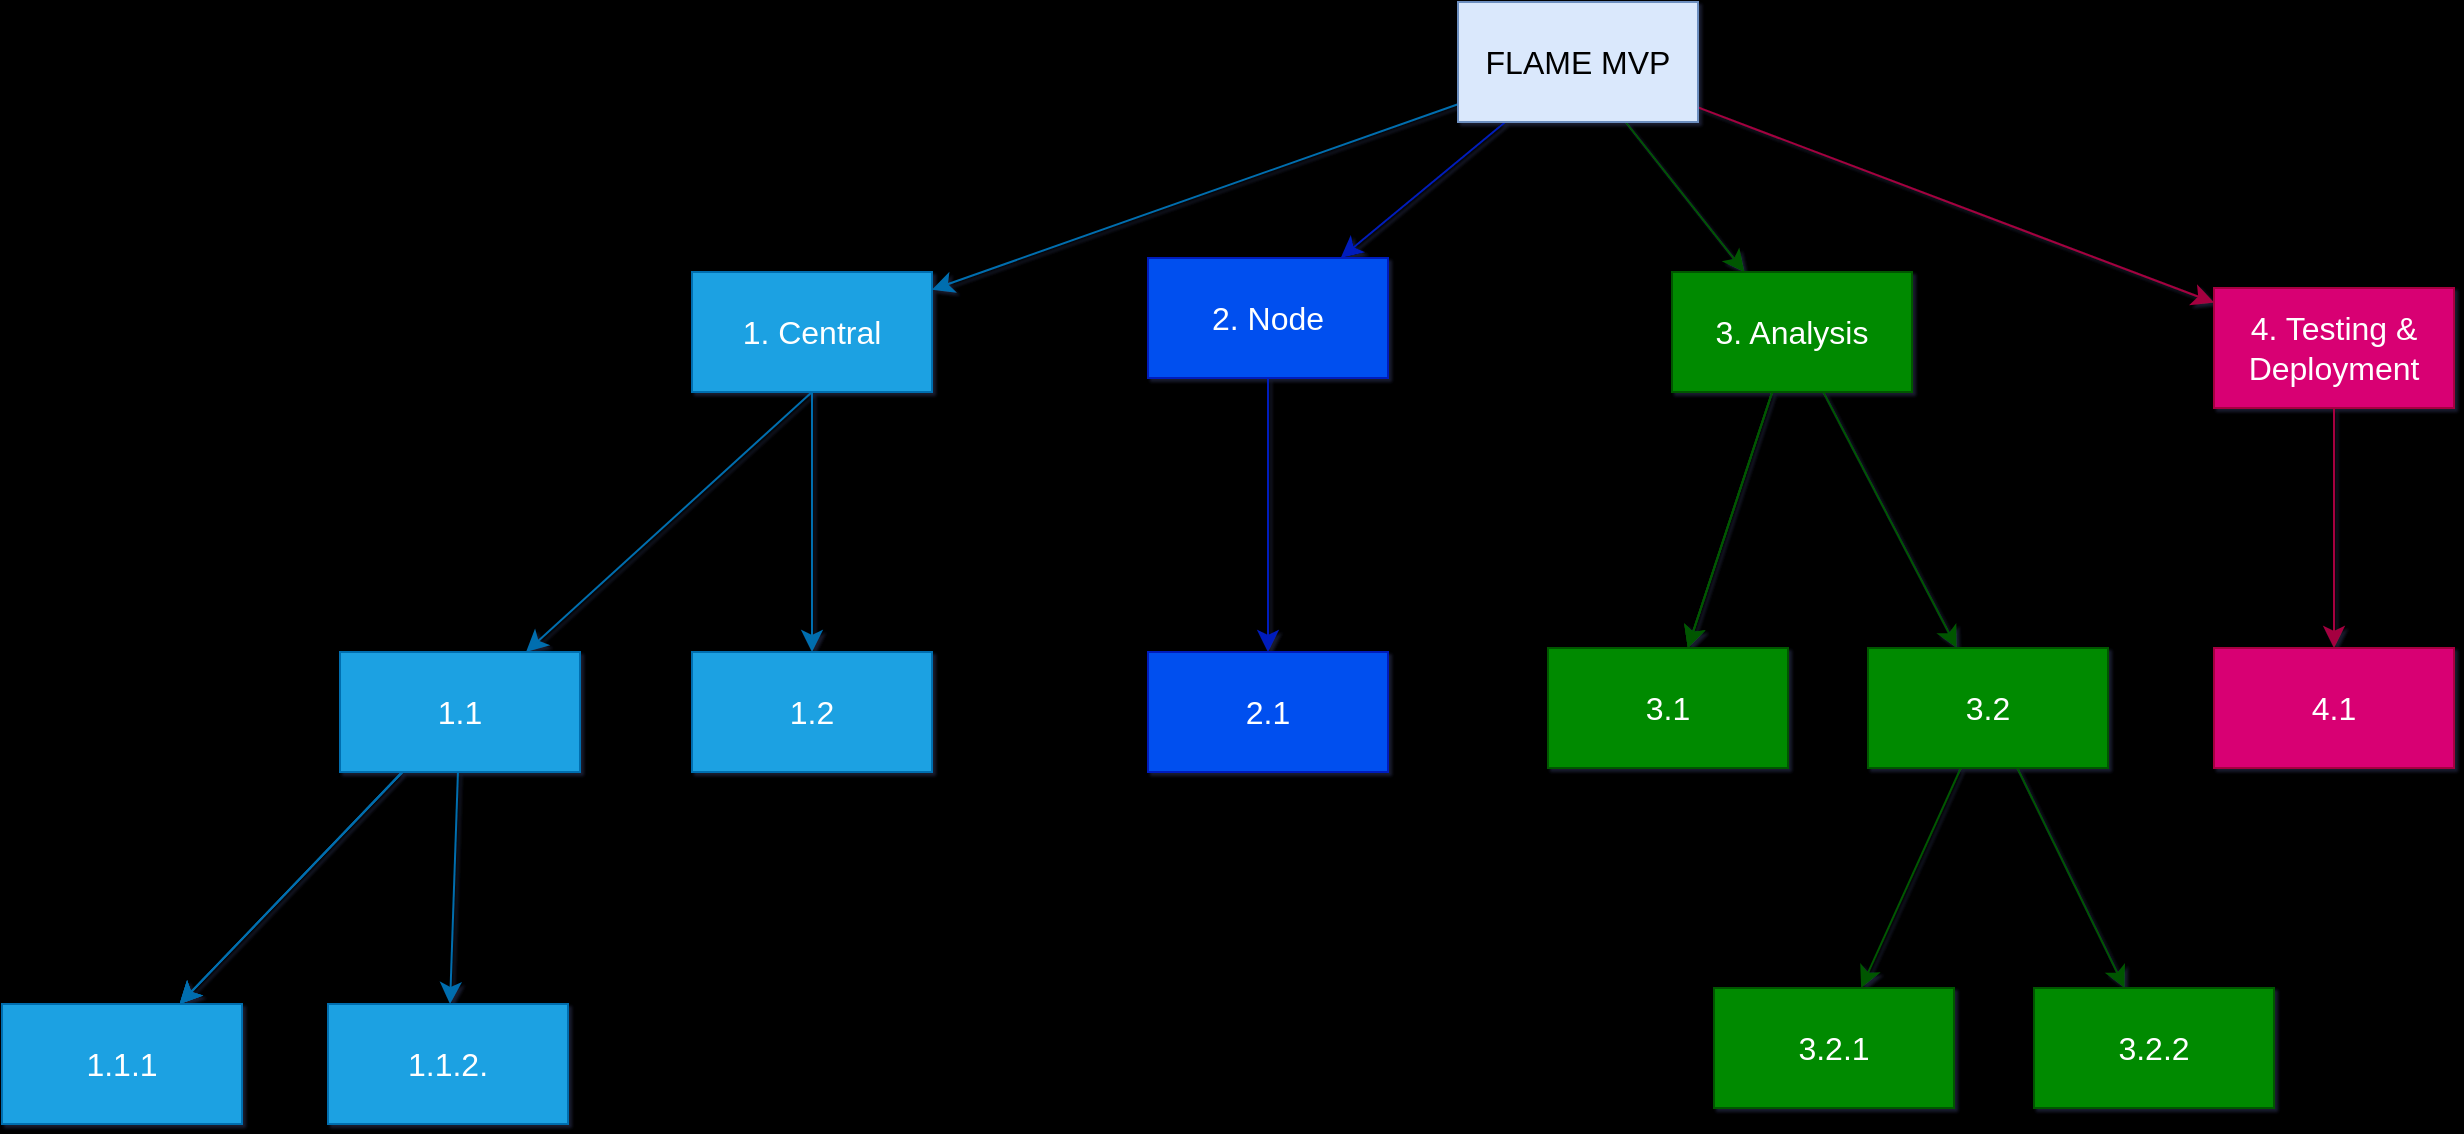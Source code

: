 <mxfile version="22.1.7" type="github">
  <diagram name="Seite-1" id="seM9K211Fq18FHVvWayW">
    <mxGraphModel dx="2042" dy="1271" grid="0" gridSize="10" guides="1" tooltips="1" connect="1" arrows="1" fold="1" page="0" pageScale="1" pageWidth="827" pageHeight="1169" background="#000000" math="0" shadow="1">
      <root>
        <mxCell id="0" />
        <mxCell id="1" parent="0" />
        <mxCell id="Tm_fkrOzm4iO2OovqsH9-3" value="" style="edgeStyle=none;curved=1;rounded=0;orthogonalLoop=1;jettySize=auto;html=1;fontSize=12;startSize=8;endSize=8;fillColor=#1ba1e2;strokeColor=#006EAF;" parent="1" source="Tm_fkrOzm4iO2OovqsH9-1" target="Tm_fkrOzm4iO2OovqsH9-2" edge="1">
          <mxGeometry relative="1" as="geometry" />
        </mxCell>
        <mxCell id="Tm_fkrOzm4iO2OovqsH9-5" value="" style="edgeStyle=none;curved=1;rounded=0;orthogonalLoop=1;jettySize=auto;html=1;fontSize=12;startSize=8;endSize=8;" parent="1" source="Tm_fkrOzm4iO2OovqsH9-1" target="Tm_fkrOzm4iO2OovqsH9-4" edge="1">
          <mxGeometry relative="1" as="geometry" />
        </mxCell>
        <mxCell id="Tm_fkrOzm4iO2OovqsH9-7" value="" style="edgeStyle=none;curved=1;rounded=0;orthogonalLoop=1;jettySize=auto;html=1;fontSize=12;startSize=8;endSize=8;fillColor=#008a00;strokeColor=#005700;" parent="1" source="Tm_fkrOzm4iO2OovqsH9-1" target="Tm_fkrOzm4iO2OovqsH9-6" edge="1">
          <mxGeometry relative="1" as="geometry" />
        </mxCell>
        <mxCell id="Tm_fkrOzm4iO2OovqsH9-8" value="" style="edgeStyle=none;curved=1;rounded=0;orthogonalLoop=1;jettySize=auto;html=1;fontSize=12;startSize=8;endSize=8;" parent="1" source="Tm_fkrOzm4iO2OovqsH9-1" target="Tm_fkrOzm4iO2OovqsH9-4" edge="1">
          <mxGeometry relative="1" as="geometry" />
        </mxCell>
        <mxCell id="Tm_fkrOzm4iO2OovqsH9-9" value="" style="edgeStyle=none;curved=1;rounded=0;orthogonalLoop=1;jettySize=auto;html=1;fontSize=12;startSize=8;endSize=8;" parent="1" source="Tm_fkrOzm4iO2OovqsH9-1" target="Tm_fkrOzm4iO2OovqsH9-4" edge="1">
          <mxGeometry relative="1" as="geometry" />
        </mxCell>
        <mxCell id="Tm_fkrOzm4iO2OovqsH9-10" value="" style="edgeStyle=none;curved=1;rounded=0;orthogonalLoop=1;jettySize=auto;html=1;fontSize=12;startSize=8;endSize=8;fillColor=#0050ef;strokeColor=#001DBC;" parent="1" source="Tm_fkrOzm4iO2OovqsH9-1" target="Tm_fkrOzm4iO2OovqsH9-4" edge="1">
          <mxGeometry relative="1" as="geometry" />
        </mxCell>
        <mxCell id="Tm_fkrOzm4iO2OovqsH9-12" value="" style="edgeStyle=none;curved=1;rounded=0;orthogonalLoop=1;jettySize=auto;html=1;fontSize=12;startSize=8;endSize=8;fillColor=#d80073;strokeColor=#A50040;" parent="1" source="Tm_fkrOzm4iO2OovqsH9-1" target="Tm_fkrOzm4iO2OovqsH9-11" edge="1">
          <mxGeometry relative="1" as="geometry" />
        </mxCell>
        <mxCell id="Tm_fkrOzm4iO2OovqsH9-1" value="FLAME MVP" style="rounded=0;whiteSpace=wrap;html=1;fontSize=16;fillColor=#dae8fc;strokeColor=#6c8ebf;" parent="1" vertex="1">
          <mxGeometry x="176" y="-35" width="120" height="60" as="geometry" />
        </mxCell>
        <mxCell id="Tm_fkrOzm4iO2OovqsH9-15" value="" style="edgeStyle=none;curved=1;rounded=0;orthogonalLoop=1;jettySize=auto;html=1;fontSize=12;startSize=8;endSize=8;fillColor=#1ba1e2;strokeColor=#006EAF;" parent="1" source="Tm_fkrOzm4iO2OovqsH9-2" target="Tm_fkrOzm4iO2OovqsH9-14" edge="1">
          <mxGeometry relative="1" as="geometry" />
        </mxCell>
        <mxCell id="Tm_fkrOzm4iO2OovqsH9-2" value="1. Central" style="rounded=0;whiteSpace=wrap;html=1;fontSize=16;fillColor=#1ba1e2;strokeColor=#006EAF;fontColor=#ffffff;" parent="1" vertex="1">
          <mxGeometry x="-207" y="100" width="120" height="60" as="geometry" />
        </mxCell>
        <mxCell id="Tm_fkrOzm4iO2OovqsH9-19" value="" style="edgeStyle=none;curved=1;rounded=0;orthogonalLoop=1;jettySize=auto;html=1;fontSize=12;startSize=8;endSize=8;fillColor=#0050ef;strokeColor=#001DBC;" parent="1" source="Tm_fkrOzm4iO2OovqsH9-4" target="Tm_fkrOzm4iO2OovqsH9-18" edge="1">
          <mxGeometry relative="1" as="geometry" />
        </mxCell>
        <mxCell id="Tm_fkrOzm4iO2OovqsH9-4" value="2. Node" style="rounded=0;whiteSpace=wrap;html=1;fontSize=16;fillColor=#0050ef;strokeColor=#001DBC;fontColor=#ffffff;" parent="1" vertex="1">
          <mxGeometry x="21" y="93" width="120" height="60" as="geometry" />
        </mxCell>
        <mxCell id="Tm_fkrOzm4iO2OovqsH9-21" value="" style="edgeStyle=none;curved=1;rounded=0;orthogonalLoop=1;jettySize=auto;html=1;fontSize=12;startSize=8;endSize=8;fillColor=#008a00;strokeColor=#005700;" parent="1" source="Tm_fkrOzm4iO2OovqsH9-6" target="Tm_fkrOzm4iO2OovqsH9-20" edge="1">
          <mxGeometry relative="1" as="geometry" />
        </mxCell>
        <mxCell id="bRI6Ea-mW8as5AOQ2J7K-8" value="" style="edgeStyle=none;curved=1;rounded=0;orthogonalLoop=1;jettySize=auto;html=1;fontSize=12;startSize=8;endSize=8;fillColor=#008a00;strokeColor=#005700;" edge="1" parent="1" source="Tm_fkrOzm4iO2OovqsH9-6" target="Tm_fkrOzm4iO2OovqsH9-20">
          <mxGeometry relative="1" as="geometry" />
        </mxCell>
        <mxCell id="bRI6Ea-mW8as5AOQ2J7K-9" value="" style="edgeStyle=none;curved=1;rounded=0;orthogonalLoop=1;jettySize=auto;html=1;fontSize=12;startSize=8;endSize=8;fillColor=#008a00;strokeColor=#005700;" edge="1" parent="1" source="Tm_fkrOzm4iO2OovqsH9-6" target="Tm_fkrOzm4iO2OovqsH9-20">
          <mxGeometry relative="1" as="geometry" />
        </mxCell>
        <mxCell id="bRI6Ea-mW8as5AOQ2J7K-10" style="edgeStyle=none;curved=1;rounded=0;orthogonalLoop=1;jettySize=auto;html=1;fontSize=12;startSize=8;endSize=8;fillColor=#008a00;strokeColor=#005700;" edge="1" parent="1" source="Tm_fkrOzm4iO2OovqsH9-6" target="bRI6Ea-mW8as5AOQ2J7K-1">
          <mxGeometry relative="1" as="geometry" />
        </mxCell>
        <mxCell id="Tm_fkrOzm4iO2OovqsH9-6" value="3. Analysis" style="rounded=0;whiteSpace=wrap;html=1;fontSize=16;fillColor=#008a00;strokeColor=#005700;fontColor=#ffffff;" parent="1" vertex="1">
          <mxGeometry x="283" y="100" width="120" height="60" as="geometry" />
        </mxCell>
        <mxCell id="bRI6Ea-mW8as5AOQ2J7K-12" value="" style="edgeStyle=none;curved=1;rounded=0;orthogonalLoop=1;jettySize=auto;html=1;fontSize=12;startSize=8;endSize=8;fillColor=#d80073;strokeColor=#A50040;" edge="1" parent="1" source="Tm_fkrOzm4iO2OovqsH9-11" target="bRI6Ea-mW8as5AOQ2J7K-11">
          <mxGeometry relative="1" as="geometry" />
        </mxCell>
        <mxCell id="Tm_fkrOzm4iO2OovqsH9-11" value="4. Testing &amp;amp; Deployment" style="whiteSpace=wrap;html=1;fontSize=16;rounded=0;fillColor=#d80073;strokeColor=#A50040;fontColor=#ffffff;" parent="1" vertex="1">
          <mxGeometry x="554" y="108" width="120" height="60" as="geometry" />
        </mxCell>
        <mxCell id="Tm_fkrOzm4iO2OovqsH9-17" value="" style="edgeStyle=none;curved=1;rounded=0;orthogonalLoop=1;jettySize=auto;html=1;fontSize=12;startSize=8;endSize=8;exitX=0.5;exitY=1;exitDx=0;exitDy=0;fillColor=#1ba1e2;strokeColor=#006EAF;" parent="1" source="Tm_fkrOzm4iO2OovqsH9-2" target="Tm_fkrOzm4iO2OovqsH9-16" edge="1">
          <mxGeometry relative="1" as="geometry" />
        </mxCell>
        <mxCell id="Tm_fkrOzm4iO2OovqsH9-14" value="1.2" style="rounded=0;whiteSpace=wrap;html=1;fontSize=16;fillColor=#1ba1e2;strokeColor=#006EAF;fontColor=#ffffff;" parent="1" vertex="1">
          <mxGeometry x="-207" y="290" width="120" height="60" as="geometry" />
        </mxCell>
        <mxCell id="bRI6Ea-mW8as5AOQ2J7K-3" value="" style="edgeStyle=none;curved=1;rounded=0;orthogonalLoop=1;jettySize=auto;html=1;fontSize=12;startSize=8;endSize=8;fillColor=#1ba1e2;strokeColor=#006EAF;" edge="1" parent="1" source="Tm_fkrOzm4iO2OovqsH9-16" target="bRI6Ea-mW8as5AOQ2J7K-2">
          <mxGeometry relative="1" as="geometry" />
        </mxCell>
        <mxCell id="bRI6Ea-mW8as5AOQ2J7K-4" value="" style="edgeStyle=none;curved=1;rounded=0;orthogonalLoop=1;jettySize=auto;html=1;fontSize=12;startSize=8;endSize=8;fillColor=#1ba1e2;strokeColor=#006EAF;" edge="1" parent="1" source="Tm_fkrOzm4iO2OovqsH9-16" target="bRI6Ea-mW8as5AOQ2J7K-2">
          <mxGeometry relative="1" as="geometry" />
        </mxCell>
        <mxCell id="bRI6Ea-mW8as5AOQ2J7K-5" value="" style="edgeStyle=none;curved=1;rounded=0;orthogonalLoop=1;jettySize=auto;html=1;fontSize=12;startSize=8;endSize=8;fillColor=#1ba1e2;strokeColor=#006EAF;" edge="1" parent="1" source="Tm_fkrOzm4iO2OovqsH9-16" target="bRI6Ea-mW8as5AOQ2J7K-2">
          <mxGeometry relative="1" as="geometry" />
        </mxCell>
        <mxCell id="bRI6Ea-mW8as5AOQ2J7K-7" value="" style="edgeStyle=none;curved=1;rounded=0;orthogonalLoop=1;jettySize=auto;html=1;fontSize=12;startSize=8;endSize=8;fillColor=#1ba1e2;strokeColor=#006EAF;" edge="1" parent="1" source="Tm_fkrOzm4iO2OovqsH9-16" target="bRI6Ea-mW8as5AOQ2J7K-6">
          <mxGeometry relative="1" as="geometry" />
        </mxCell>
        <mxCell id="Tm_fkrOzm4iO2OovqsH9-16" value="1.1" style="whiteSpace=wrap;html=1;fontSize=16;rounded=0;fillColor=#1ba1e2;strokeColor=#006EAF;fontColor=#ffffff;" parent="1" vertex="1">
          <mxGeometry x="-383" y="290" width="120" height="60" as="geometry" />
        </mxCell>
        <mxCell id="Tm_fkrOzm4iO2OovqsH9-18" value="2.1" style="whiteSpace=wrap;html=1;fontSize=16;rounded=0;fillColor=#0050ef;strokeColor=#001DBC;fontColor=#ffffff;" parent="1" vertex="1">
          <mxGeometry x="21" y="290" width="120" height="60" as="geometry" />
        </mxCell>
        <mxCell id="Tm_fkrOzm4iO2OovqsH9-20" value="3.1" style="whiteSpace=wrap;html=1;fontSize=16;rounded=0;fillColor=#008a00;strokeColor=#005700;fontColor=#ffffff;" parent="1" vertex="1">
          <mxGeometry x="221" y="288" width="120" height="60" as="geometry" />
        </mxCell>
        <mxCell id="bRI6Ea-mW8as5AOQ2J7K-14" value="" style="edgeStyle=none;curved=1;rounded=0;orthogonalLoop=1;jettySize=auto;html=1;fontSize=12;startSize=8;endSize=8;fillColor=#008a00;strokeColor=#005700;" edge="1" parent="1" source="bRI6Ea-mW8as5AOQ2J7K-1" target="bRI6Ea-mW8as5AOQ2J7K-13">
          <mxGeometry relative="1" as="geometry" />
        </mxCell>
        <mxCell id="bRI6Ea-mW8as5AOQ2J7K-16" style="edgeStyle=none;curved=1;rounded=0;orthogonalLoop=1;jettySize=auto;html=1;fontSize=12;startSize=8;endSize=8;fillColor=#008a00;strokeColor=#005700;" edge="1" parent="1" source="bRI6Ea-mW8as5AOQ2J7K-1" target="bRI6Ea-mW8as5AOQ2J7K-15">
          <mxGeometry relative="1" as="geometry" />
        </mxCell>
        <mxCell id="bRI6Ea-mW8as5AOQ2J7K-1" value="3.2" style="whiteSpace=wrap;html=1;fontSize=16;rounded=0;fillColor=#008a00;strokeColor=#005700;fontColor=#ffffff;" vertex="1" parent="1">
          <mxGeometry x="381" y="288" width="120" height="60" as="geometry" />
        </mxCell>
        <mxCell id="bRI6Ea-mW8as5AOQ2J7K-2" value="1.1.1" style="whiteSpace=wrap;html=1;fontSize=16;rounded=0;fillColor=#1ba1e2;strokeColor=#006EAF;fontColor=#ffffff;" vertex="1" parent="1">
          <mxGeometry x="-552" y="466" width="120" height="60" as="geometry" />
        </mxCell>
        <mxCell id="bRI6Ea-mW8as5AOQ2J7K-6" value="1.1.2." style="whiteSpace=wrap;html=1;fontSize=16;rounded=0;fillColor=#1ba1e2;strokeColor=#006EAF;fontColor=#ffffff;" vertex="1" parent="1">
          <mxGeometry x="-389" y="466" width="120" height="60" as="geometry" />
        </mxCell>
        <mxCell id="bRI6Ea-mW8as5AOQ2J7K-11" value="4.1" style="whiteSpace=wrap;html=1;fontSize=16;fillColor=#d80073;strokeColor=#A50040;rounded=0;fontColor=#ffffff;" vertex="1" parent="1">
          <mxGeometry x="554" y="288" width="120" height="60" as="geometry" />
        </mxCell>
        <mxCell id="bRI6Ea-mW8as5AOQ2J7K-13" value="3.2.1" style="whiteSpace=wrap;html=1;fontSize=16;fillColor=#008a00;strokeColor=#005700;rounded=0;fontColor=#ffffff;" vertex="1" parent="1">
          <mxGeometry x="304" y="458" width="120" height="60" as="geometry" />
        </mxCell>
        <mxCell id="bRI6Ea-mW8as5AOQ2J7K-15" value="3.2.2" style="whiteSpace=wrap;html=1;fontSize=16;fillColor=#008a00;strokeColor=#005700;rounded=0;fontColor=#ffffff;" vertex="1" parent="1">
          <mxGeometry x="464" y="458" width="120" height="60" as="geometry" />
        </mxCell>
      </root>
    </mxGraphModel>
  </diagram>
</mxfile>
